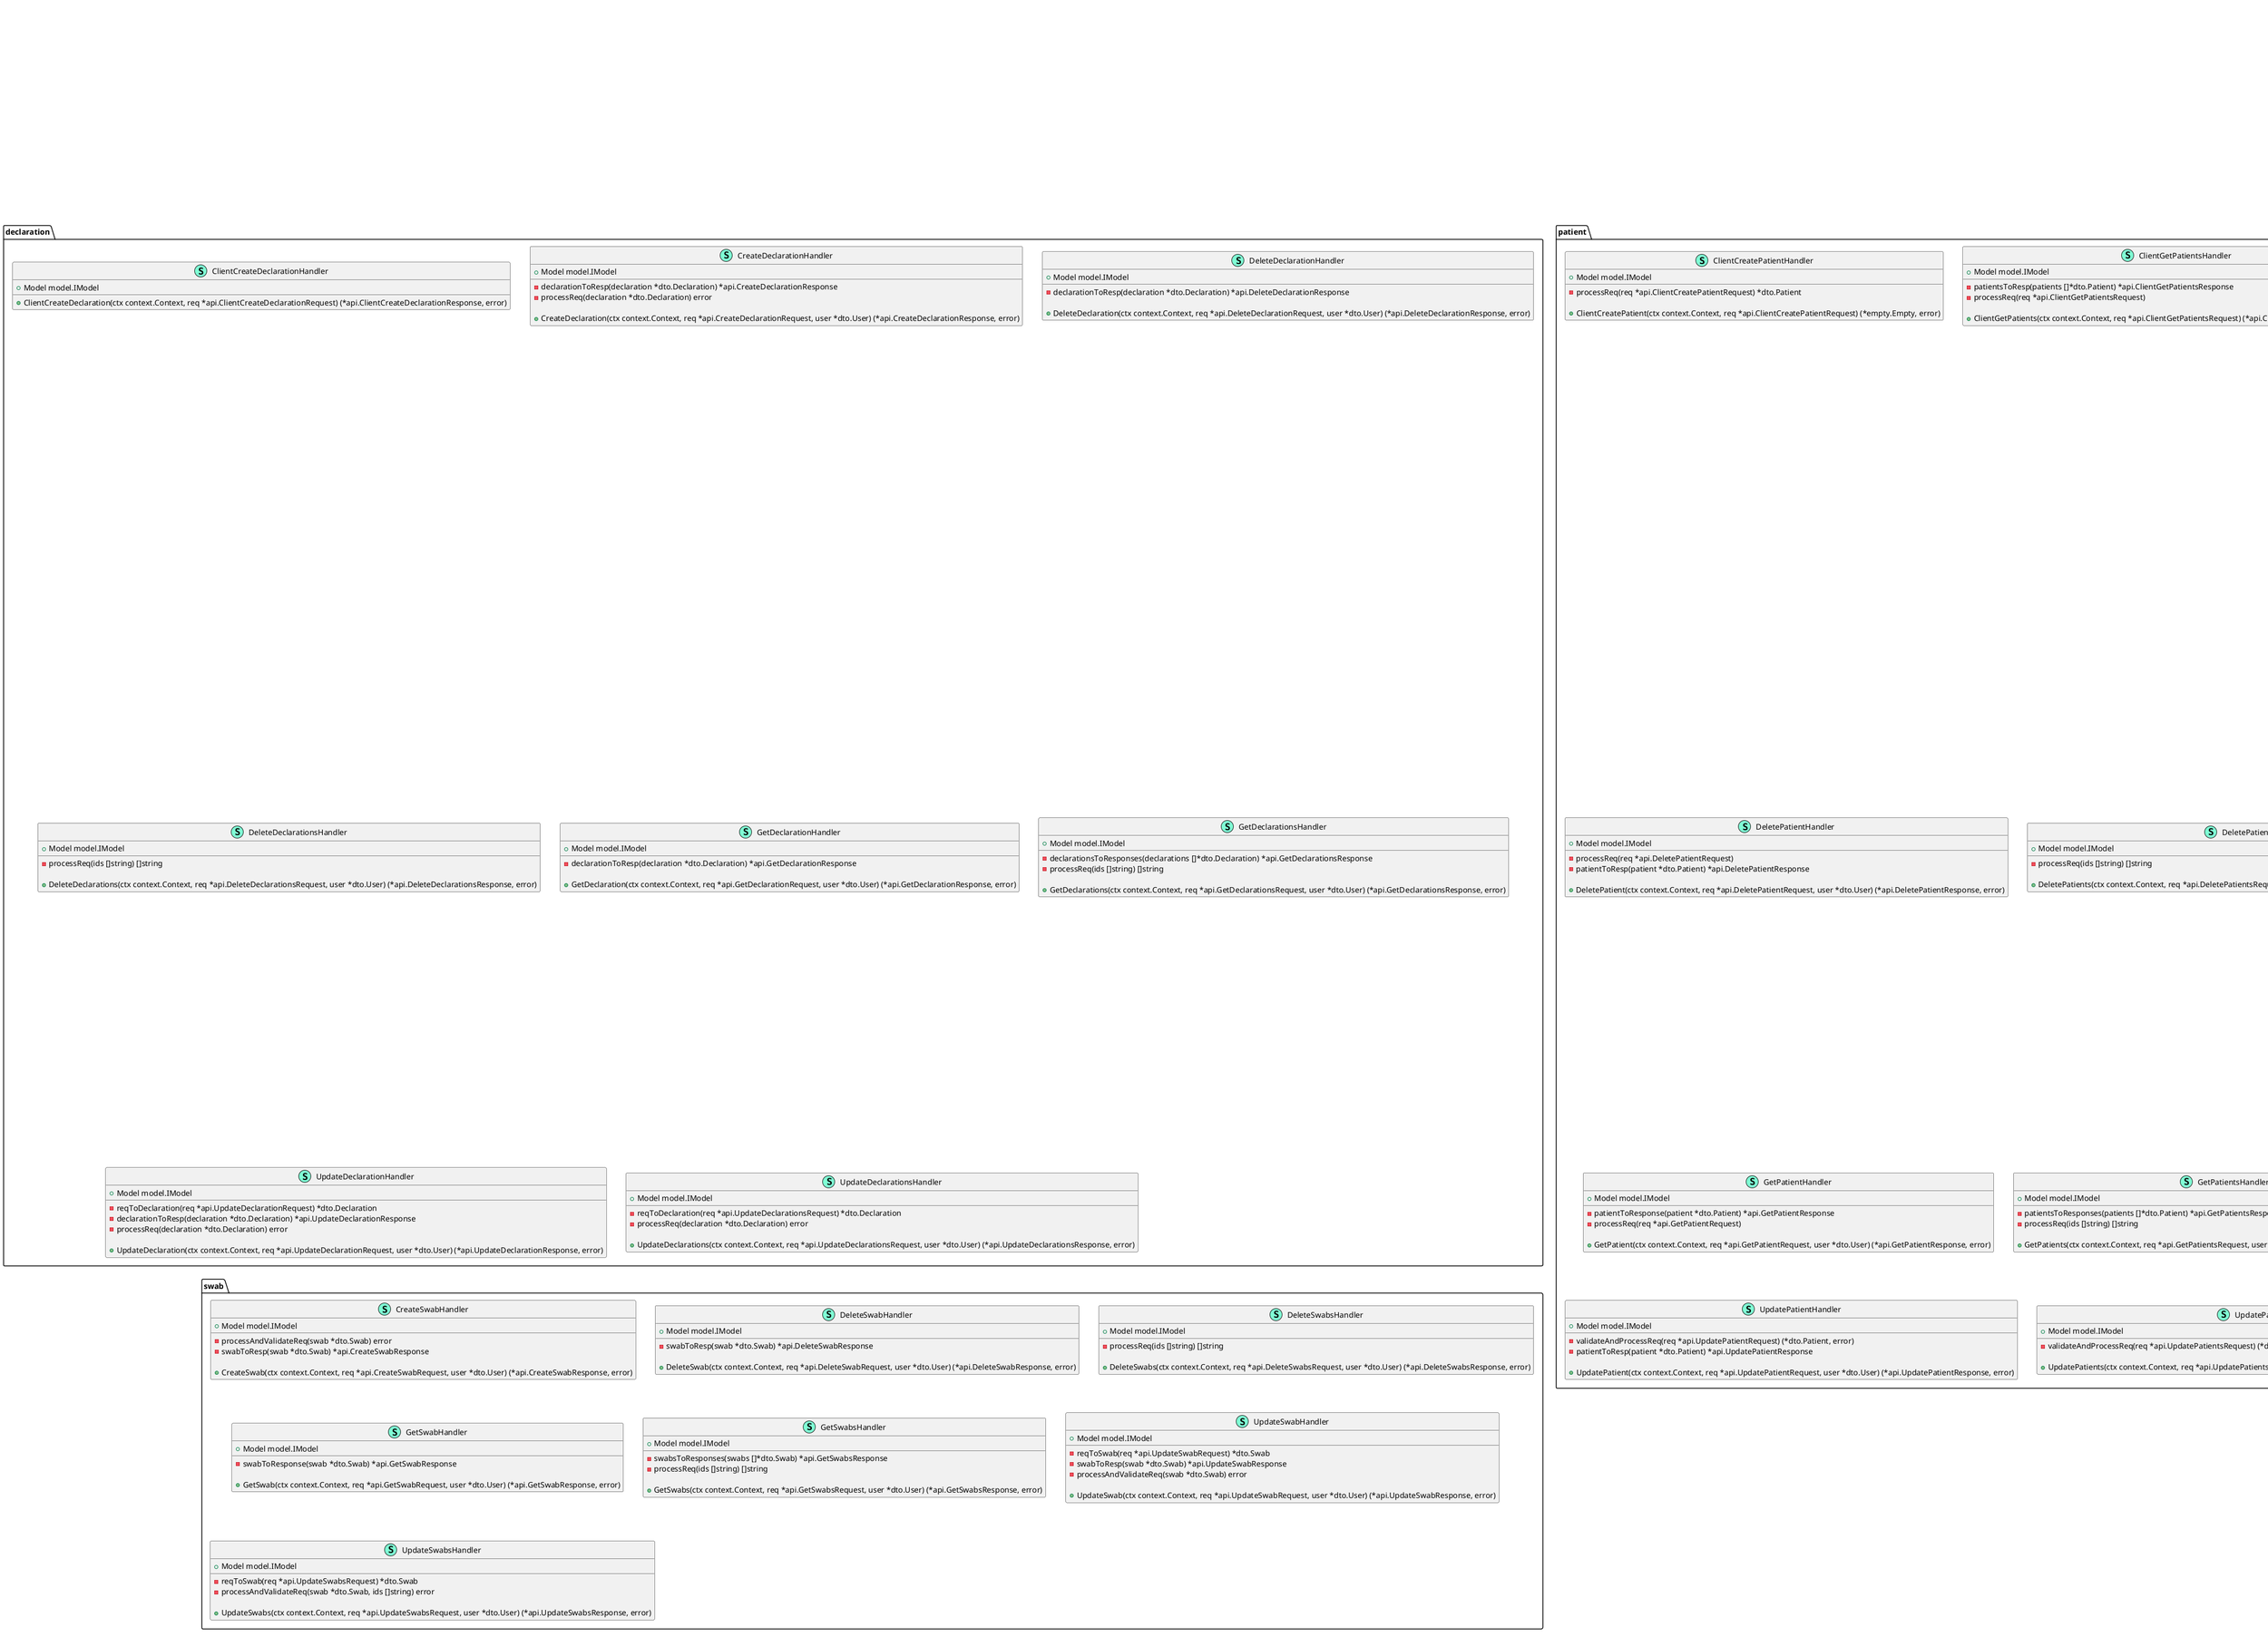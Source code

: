 @startuml
namespace activity {
    class GetActivitiesHandler << (S,Aquamarine) >> {
        + Model model.IModel

        - activitiesToResponses(activities []*dto.Activity) *api.GetActivitiesResponse
        - patientToPb(patient *dto.Patient) *api.Patient
        - swabToPb(swab *dto.Swab) *api.Swab

        + GetActivities(ctx context.Context, req *api.GetActivitiesRequest) (*api.GetActivitiesResponse, error)

    }
}


namespace declaration {
    class ClientCreateDeclarationHandler << (S,Aquamarine) >> {
        + Model model.IModel

        + ClientCreateDeclaration(ctx context.Context, req *api.ClientCreateDeclarationRequest) (*api.ClientCreateDeclarationResponse, error)

    }
    class CreateDeclarationHandler << (S,Aquamarine) >> {
        + Model model.IModel

        - declarationToResp(declaration *dto.Declaration) *api.CreateDeclarationResponse
        - processReq(declaration *dto.Declaration) error

        + CreateDeclaration(ctx context.Context, req *api.CreateDeclarationRequest, user *dto.User) (*api.CreateDeclarationResponse, error)

    }
    class DeleteDeclarationHandler << (S,Aquamarine) >> {
        + Model model.IModel

        - declarationToResp(declaration *dto.Declaration) *api.DeleteDeclarationResponse

        + DeleteDeclaration(ctx context.Context, req *api.DeleteDeclarationRequest, user *dto.User) (*api.DeleteDeclarationResponse, error)

    }
    class DeleteDeclarationsHandler << (S,Aquamarine) >> {
        + Model model.IModel

        - processReq(ids []string) []string

        + DeleteDeclarations(ctx context.Context, req *api.DeleteDeclarationsRequest, user *dto.User) (*api.DeleteDeclarationsResponse, error)

    }
    class GetDeclarationHandler << (S,Aquamarine) >> {
        + Model model.IModel

        - declarationToResp(declaration *dto.Declaration) *api.GetDeclarationResponse

        + GetDeclaration(ctx context.Context, req *api.GetDeclarationRequest, user *dto.User) (*api.GetDeclarationResponse, error)

    }
    class GetDeclarationsHandler << (S,Aquamarine) >> {
        + Model model.IModel

        - declarationsToResponses(declarations []*dto.Declaration) *api.GetDeclarationsResponse
        - processReq(ids []string) []string

        + GetDeclarations(ctx context.Context, req *api.GetDeclarationsRequest, user *dto.User) (*api.GetDeclarationsResponse, error)

    }
    class UpdateDeclarationHandler << (S,Aquamarine) >> {
        + Model model.IModel

        - reqToDeclaration(req *api.UpdateDeclarationRequest) *dto.Declaration
        - declarationToResp(declaration *dto.Declaration) *api.UpdateDeclarationResponse
        - processReq(declaration *dto.Declaration) error

        + UpdateDeclaration(ctx context.Context, req *api.UpdateDeclarationRequest, user *dto.User) (*api.UpdateDeclarationResponse, error)

    }
    class UpdateDeclarationsHandler << (S,Aquamarine) >> {
        + Model model.IModel

        - reqToDeclaration(req *api.UpdateDeclarationsRequest) *dto.Declaration
        - processReq(declaration *dto.Declaration) error

        + UpdateDeclarations(ctx context.Context, req *api.UpdateDeclarationsRequest, user *dto.User) (*api.UpdateDeclarationsResponse, error)

    }
}


namespace handlers {
    class Handlers << (S,Aquamarine) >> {
        + Model model.IModel

        - validateUser(ctx context.Context, roles []string) (*dto.User, error)

        + CreatePatient(ctx context.Context, req *api.CreatePatientRequest) (*api.CreatePatientResponse, error)
        + GetPatient(ctx context.Context, req *api.GetPatientRequest) (*api.GetPatientResponse, error)
        + GetPatients(ctx context.Context, req *api.GetPatientsRequest) (*api.GetPatientsResponse, error)
        + GetUndeclaredPatients(ctx context.Context, req *api.GetPatientsRequest) (*api.GetPatientsResponse, error)
        + GetCallPatients(ctx context.Context, req *api.GetPatientsRequest) (*api.GetPatientsResponse, error)
        + GetNoCallPatients(ctx context.Context, req *api.GetPatientsRequest) (*api.GetPatientsResponse, error)
        + GetSwabPatients(ctx context.Context, req *api.GetPatientsRequest) (*api.GetPatientsResponse, error)
        + GetOtherPatients(ctx context.Context, req *api.GetPatientsRequest) (*api.GetPatientsResponse, error)
        + GetStablePatients(ctx context.Context, req *api.GetPatientsRequest) (*api.GetPatientsResponse, error)
        + UpdatePatient(ctx context.Context, req *api.UpdatePatientRequest) (*api.UpdatePatientResponse, error)
        + UpdatePatients(ctx context.Context, req *api.UpdatePatientsRequest) (*api.UpdatePatientsResponse, error)
        + DeletePatient(ctx context.Context, req *api.DeletePatientRequest) (*api.DeletePatientResponse, error)
        + DeletePatients(ctx context.Context, req *api.DeletePatientsRequest) (*api.DeletePatientsResponse, error)
        + CreateUser(ctx context.Context, req *api.CreateUserRequest) (*api.CreateUserResponse, error)
        + GetUser(ctx context.Context, req *api.GetUserRequest) (*api.GetUserResponse, error)
        + GetUsers(ctx context.Context, req *api.GetUsersRequest) (*api.GetUsersResponse, error)
        + UpdateUser(ctx context.Context, req *api.UpdateUserRequest) (*api.UpdateUserResponse, error)
        + UpdateUsers(ctx context.Context, req *api.UpdateUsersRequest) (*api.UpdateUsersResponse, error)
        + DeleteUser(ctx context.Context, req *api.DeleteUserRequest) (*api.DeleteUserResponse, error)
        + DeleteUsers(ctx context.Context, req *api.DeleteUsersRequest) (*api.DeleteUsersResponse, error)
        + CreateSwab(ctx context.Context, req *api.CreateSwabRequest) (*api.CreateSwabResponse, error)
        + GetSwab(ctx context.Context, req *api.GetSwabRequest) (*api.GetSwabResponse, error)
        + GetSwabs(ctx context.Context, req *api.GetSwabsRequest) (*api.GetSwabsResponse, error)
        + UpdateSwab(ctx context.Context, req *api.UpdateSwabRequest) (*api.UpdateSwabResponse, error)
        + UpdateSwabs(ctx context.Context, req *api.UpdateSwabsRequest) (*api.UpdateSwabsResponse, error)
        + DeleteSwab(ctx context.Context, req *api.DeleteSwabRequest) (*api.DeleteSwabResponse, error)
        + DeleteSwabs(ctx context.Context, req *api.DeleteSwabsRequest) (*api.DeleteSwabsResponse, error)
        + CreateDeclaration(ctx context.Context, req *api.CreateDeclarationRequest) (*api.CreateDeclarationResponse, error)
        + GetDeclaration(ctx context.Context, req *api.GetDeclarationRequest) (*api.GetDeclarationResponse, error)
        + GetDeclarations(ctx context.Context, req *api.GetDeclarationsRequest) (*api.GetDeclarationsResponse, error)
        + UpdateDeclaration(ctx context.Context, req *api.UpdateDeclarationRequest) (*api.UpdateDeclarationResponse, error)
        + UpdateDeclarations(ctx context.Context, req *api.UpdateDeclarationsRequest) (*api.UpdateDeclarationsResponse, error)
        + DeleteDeclaration(ctx context.Context, req *api.DeleteDeclarationRequest) (*api.DeleteDeclarationResponse, error)
        + DeleteDeclarations(ctx context.Context, req *api.DeleteDeclarationsRequest) (*api.DeleteDeclarationsResponse, error)
        + GetReport(ctx context.Context, req *api.GetReportRequest) (*api.GetReportResponse, error)
        + GetReports(ctx context.Context, req *api.GetReportsRequest) (*api.GetReportsResponse, error)
        + Login(ctx context.Context, req *api.LoginRequest) (*api.LoginResponse, error)
        + Logout(ctx context.Context, _ *empty.Empty) (*empty.Empty, error)
        + Refresh(ctx context.Context, _ *empty.Empty) (*api.RefreshResponse, error)
        + UpdatePassword(ctx context.Context, req *api.UpdatePasswordRequest) (*empty.Empty, error)
        + GetPasswordReset(ctx context.Context, req *api.GetPasswordResetRequest) (*api.GetPasswordResetResponse, error)
        + ClientCreatePatient(ctx context.Context, req *api.ClientCreatePatientRequest) (*empty.Empty, error)
        + ClientGetPatients(ctx context.Context, req *api.ClientGetPatientsRequest) (*api.ClientGetPatientsResponse, error)
        + ClientGetUndeclaredPatients(ctx context.Context, req *api.ClientGetUndeclaredPatientsRequest) (*api.ClientGetUndeclaredPatientsResponse, error)
        + ClientUpdatePatient(ctx context.Context, req *api.ClientUpdatePatientRequest) (*empty.Empty, error)
        + ClientCreateDeclaration(ctx context.Context, req *api.ClientCreateDeclarationRequest) (*api.ClientCreateDeclarationResponse, error)
        + GetActivities(ctx context.Context, req *api.GetActivitiesRequest) (*api.GetActivitiesResponse, error)

    }
    interface IHandlers  {
        + CreatePatient(ctx context.Context, req *api.CreatePatientRequest) (*api.CreatePatientResponse, error)
        + GetPatient(ctx context.Context, req *api.GetPatientRequest) (*api.GetPatientResponse, error)
        + GetPatients(ctx context.Context, req *api.GetPatientsRequest) (*api.GetPatientsResponse, error)
        + GetUndeclaredPatients(ctx context.Context, req *api.GetPatientsRequest) (*api.GetPatientsResponse, error)
        + GetCallPatients(ctx context.Context, req *api.GetPatientsRequest) (*api.GetPatientsResponse, error)
        + GetNoCallPatients(ctx context.Context, req *api.GetPatientsRequest) (*api.GetPatientsResponse, error)
        + GetSwabPatients(ctx context.Context, req *api.GetPatientsRequest) (*api.GetPatientsResponse, error)
        + GetOtherPatients(ctx context.Context, req *api.GetPatientsRequest) (*api.GetPatientsResponse, error)
        + GetStablePatients(ctx context.Context, req *api.GetPatientsRequest) (*api.GetPatientsResponse, error)
        + UpdatePatient(ctx context.Context, req *api.UpdatePatientRequest) (*api.UpdatePatientResponse, error)
        + UpdatePatients(ctx context.Context, req *api.UpdatePatientsRequest) (*api.UpdatePatientsResponse, error)
        + DeletePatient(ctx context.Context, req *api.DeletePatientRequest) (*api.DeletePatientResponse, error)
        + DeletePatients(ctx context.Context, req *api.DeletePatientsRequest) (*api.DeletePatientsResponse, error)
        + CreateUser(ctx context.Context, req *api.CreateUserRequest) (*api.CreateUserResponse, error)
        + GetUser(ctx context.Context, req *api.GetUserRequest) (*api.GetUserResponse, error)
        + GetUsers(ctx context.Context, req *api.GetUsersRequest) (*api.GetUsersResponse, error)
        + UpdateUser(ctx context.Context, req *api.UpdateUserRequest) (*api.UpdateUserResponse, error)
        + UpdateUsers(ctx context.Context, req *api.UpdateUsersRequest) (*api.UpdateUsersResponse, error)
        + DeleteUser(ctx context.Context, req *api.DeleteUserRequest) (*api.DeleteUserResponse, error)
        + DeleteUsers(ctx context.Context, req *api.DeleteUsersRequest) (*api.DeleteUsersResponse, error)
        + CreateSwab(ctx context.Context, req *api.CreateSwabRequest) (*api.CreateSwabResponse, error)
        + GetSwab(ctx context.Context, req *api.GetSwabRequest) (*api.GetSwabResponse, error)
        + GetSwabs(ctx context.Context, req *api.GetSwabsRequest) (*api.GetSwabsResponse, error)
        + UpdateSwab(ctx context.Context, req *api.UpdateSwabRequest) (*api.UpdateSwabResponse, error)
        + UpdateSwabs(ctx context.Context, req *api.UpdateSwabsRequest) (*api.UpdateSwabsResponse, error)
        + DeleteSwab(ctx context.Context, req *api.DeleteSwabRequest) (*api.DeleteSwabResponse, error)
        + DeleteSwabs(ctx context.Context, req *api.DeleteSwabsRequest) (*api.DeleteSwabsResponse, error)
        + CreateDeclaration(ctx context.Context, req *api.CreateDeclarationRequest) (*api.CreateDeclarationResponse, error)
        + GetDeclaration(ctx context.Context, req *api.GetDeclarationRequest) (*api.GetDeclarationResponse, error)
        + GetDeclarations(ctx context.Context, in *api.GetDeclarationsRequest) (*api.GetDeclarationsResponse, error)
        + UpdateDeclaration(ctx context.Context, req *api.UpdateDeclarationRequest) (*api.UpdateDeclarationResponse, error)
        + UpdateDeclarations(ctx context.Context, req *api.UpdateDeclarationsRequest) (*api.UpdateDeclarationsResponse, error)
        + DeleteDeclaration(ctx context.Context, req *api.DeleteDeclarationRequest) (*api.DeleteDeclarationResponse, error)
        + DeleteDeclarations(ctx context.Context, req *api.DeleteDeclarationsRequest) (*api.DeleteDeclarationsResponse, error)
        + GetReport(ctx context.Context, req *api.GetReportRequest) (*api.GetReportResponse, error)
        + GetReports(ctx context.Context, req *api.GetReportsRequest) (*api.GetReportsResponse, error)
        + Login(ctx context.Context, req *api.LoginRequest) (*api.LoginResponse, error)
        + Logout(ctx context.Context, req *empty.Empty) (*empty.Empty, error)
        + Refresh(ctx context.Context, req *empty.Empty) (*api.RefreshResponse, error)
        + UpdatePassword(ctx context.Context, req *api.UpdatePasswordRequest) (*empty.Empty, error)
        + GetPasswordReset(ctx context.Context, req *api.GetPasswordResetRequest) (*api.GetPasswordResetResponse, error)
        + ClientCreatePatient(ctx context.Context, req *api.ClientCreatePatientRequest) (*empty.Empty, error)
        + ClientGetPatients(ctx context.Context, req *api.ClientGetPatientsRequest) (*api.ClientGetPatientsResponse, error)
        + ClientGetUndeclaredPatients(ctx context.Context, req *api.ClientGetUndeclaredPatientsRequest) (*api.ClientGetUndeclaredPatientsResponse, error)
        + ClientUpdatePatient(ctx context.Context, req *api.ClientUpdatePatientRequest) (*empty.Empty, error)
        + ClientCreateDeclaration(ctx context.Context, req *api.ClientCreateDeclarationRequest) (*api.ClientCreateDeclarationResponse, error)
        + GetActivities(ctx context.Context, req *api.GetActivitiesRequest) (*api.GetActivitiesResponse, error)

    }
}

"handlers.IHandlers" <|-- "handlers.Handlers"

namespace patient {
    class ClientCreatePatientHandler << (S,Aquamarine) >> {
        + Model model.IModel

        - processReq(req *api.ClientCreatePatientRequest) *dto.Patient

        + ClientCreatePatient(ctx context.Context, req *api.ClientCreatePatientRequest) (*empty.Empty, error)

    }
    class ClientGetPatientsHandler << (S,Aquamarine) >> {
        + Model model.IModel

        - patientsToResp(patients []*dto.Patient) *api.ClientGetPatientsResponse
        - processReq(req *api.ClientGetPatientsRequest) 

        + ClientGetPatients(ctx context.Context, req *api.ClientGetPatientsRequest) (*api.ClientGetPatientsResponse, error)

    }
    class ClientGetUndeclaredPatientsHandler << (S,Aquamarine) >> {
        + Model model.IModel

        - patientsToResp(patients []*dto.Patient) *api.ClientGetUndeclaredPatientsResponse

        + ClientGetUndeclaredPatients(ctx context.Context, req *api.ClientGetUndeclaredPatientsRequest) (*api.ClientGetUndeclaredPatientsResponse, error)

    }
    class ClientUpdatePatientHandler << (S,Aquamarine) >> {
        + Model model.IModel

        - processReq(req *api.ClientUpdatePatientRequest) *dto.Patient

        + ClientUpdatePatient(ctx context.Context, req *api.ClientUpdatePatientRequest) (*empty.Empty, error)

    }
    class CreatePatientHandler << (S,Aquamarine) >> {
        + Model model.IModel

        - validateAndProcessReq(req *api.CreatePatientRequest) (*dto.Patient, error)
        - patientToResp(patient *dto.Patient) *api.CreatePatientResponse

        + CreatePatient(ctx context.Context, req *api.CreatePatientRequest, user *dto.User) (*api.CreatePatientResponse, error)

    }
    class DeletePatientHandler << (S,Aquamarine) >> {
        + Model model.IModel

        - processReq(req *api.DeletePatientRequest) 
        - patientToResp(patient *dto.Patient) *api.DeletePatientResponse

        + DeletePatient(ctx context.Context, req *api.DeletePatientRequest, user *dto.User) (*api.DeletePatientResponse, error)

    }
    class DeletePatientsHandler << (S,Aquamarine) >> {
        + Model model.IModel

        - processReq(ids []string) []string

        + DeletePatients(ctx context.Context, req *api.DeletePatientsRequest, user *dto.User) (*api.DeletePatientsResponse, error)

    }
    class GetCallPatientsHandler << (S,Aquamarine) >> {
        + Model model.IModel

        - patientsToResponses(patients []*dto.Patient) *api.GetPatientsResponse
        - sortPatients(patients []*dto.Patient, field string, order string) 

        + GetCallPatients(ctx context.Context, req *api.GetPatientsRequest, user *dto.User) (*api.GetPatientsResponse, error)

    }
    class GetNoCallPatientsHandler << (S,Aquamarine) >> {
        + Model model.IModel

        - patientsToResponses(patients []*dto.Patient) *api.GetPatientsResponse
        - sortPatients(patients []*dto.Patient, field string, order string) 

        + GetNoCallPatients(ctx context.Context, req *api.GetPatientsRequest, user *dto.User) (*api.GetPatientsResponse, error)

    }
    class GetOtherPatientsHandler << (S,Aquamarine) >> {
        + Model model.IModel

        - patientsToResponses(patients []*dto.Patient) *api.GetPatientsResponse

        + GetOtherPatients(ctx context.Context, req *api.GetPatientsRequest, user *dto.User) (*api.GetPatientsResponse, error)

    }
    class GetPatientHandler << (S,Aquamarine) >> {
        + Model model.IModel

        - patientToResponse(patient *dto.Patient) *api.GetPatientResponse
        - processReq(req *api.GetPatientRequest) 

        + GetPatient(ctx context.Context, req *api.GetPatientRequest, user *dto.User) (*api.GetPatientResponse, error)

    }
    class GetPatientsHandler << (S,Aquamarine) >> {
        + Model model.IModel

        - patientsToResponses(patients []*dto.Patient) *api.GetPatientsResponse
        - processReq(ids []string) []string

        + GetPatients(ctx context.Context, req *api.GetPatientsRequest, user *dto.User) (*api.GetPatientsResponse, error)

    }
    class GetStablePatientsHandler << (S,Aquamarine) >> {
        + Model model.IModel

        - patientsToResponses(patients []*dto.Patient) *api.GetPatientsResponse
        - sortPatients(patients []*dto.Patient, field string, order string) 

        + GetStablePatients(ctx context.Context, req *api.GetPatientsRequest, user *dto.User) (*api.GetPatientsResponse, error)

    }
    class GetSwabPatientsHandler << (S,Aquamarine) >> {
        + Model model.IModel

        - patientsToResponses(patients []*dto.Patient) *api.GetPatientsResponse

        + GetSwabPatients(ctx context.Context, req *api.GetPatientsRequest, user *dto.User) (*api.GetPatientsResponse, error)

    }
    class GetUndeclaredPatientsHandler << (S,Aquamarine) >> {
        + Model model.IModel

        - patientsToResponses(patients []*dto.Patient) *api.GetPatientsResponse

        + GetUndeclaredPatients(ctx context.Context, req *api.GetPatientsRequest, user *dto.User) (*api.GetPatientsResponse, error)

    }
    class UpdatePatientHandler << (S,Aquamarine) >> {
        + Model model.IModel

        - validateAndProcessReq(req *api.UpdatePatientRequest) (*dto.Patient, error)
        - patientToResp(patient *dto.Patient) *api.UpdatePatientResponse

        + UpdatePatient(ctx context.Context, req *api.UpdatePatientRequest, user *dto.User) (*api.UpdatePatientResponse, error)

    }
    class UpdatePatientsHandler << (S,Aquamarine) >> {
        + Model model.IModel

        - validateAndProcessReq(req *api.UpdatePatientsRequest) (*dto.Patient, error)

        + UpdatePatients(ctx context.Context, req *api.UpdatePatientsRequest, user *dto.User) (*api.UpdatePatientsResponse, error)

    }
}


namespace report {
    class GetReportHandler << (S,Aquamarine) >> {
        + Model model.IModel

        - callingReportToResponse(report *dto.CallingReport) *api.GetReportResponse
        - declarationReportToResponse(report *dto.DeclarationReport) *api.GetReportResponse
        - patientStatusReportToResponse(report *dto.PatientStatusReport) *api.GetReportResponse
        - processReq(req *api.GetReportRequest) error

        + GetReport(ctx context.Context, req *api.GetReportRequest, user *dto.User) (*api.GetReportResponse, error)

    }
    class GetReportsHandler << (S,Aquamarine) >> {
        + Model model.IModel

        - callingReportsToResponse(reports []*dto.CallingReport) *api.GetReportsResponse
        - declarationReportsToResponse(reports []*dto.DeclarationReport) *api.GetReportsResponse
        - patientStatusReportsToResponse(reports []*dto.PatientStatusReport) *api.GetReportsResponse
        - processReq(req *api.GetReportsRequest) 

        + GetReports(ctx context.Context, req *api.GetReportsRequest, user *dto.User) (*api.GetReportsResponse, error)

    }
}


namespace swab {
    class CreateSwabHandler << (S,Aquamarine) >> {
        + Model model.IModel

        - processAndValidateReq(swab *dto.Swab) error
        - swabToResp(swab *dto.Swab) *api.CreateSwabResponse

        + CreateSwab(ctx context.Context, req *api.CreateSwabRequest, user *dto.User) (*api.CreateSwabResponse, error)

    }
    class DeleteSwabHandler << (S,Aquamarine) >> {
        + Model model.IModel

        - swabToResp(swab *dto.Swab) *api.DeleteSwabResponse

        + DeleteSwab(ctx context.Context, req *api.DeleteSwabRequest, user *dto.User) (*api.DeleteSwabResponse, error)

    }
    class DeleteSwabsHandler << (S,Aquamarine) >> {
        + Model model.IModel

        - processReq(ids []string) []string

        + DeleteSwabs(ctx context.Context, req *api.DeleteSwabsRequest, user *dto.User) (*api.DeleteSwabsResponse, error)

    }
    class GetSwabHandler << (S,Aquamarine) >> {
        + Model model.IModel

        - swabToResponse(swab *dto.Swab) *api.GetSwabResponse

        + GetSwab(ctx context.Context, req *api.GetSwabRequest, user *dto.User) (*api.GetSwabResponse, error)

    }
    class GetSwabsHandler << (S,Aquamarine) >> {
        + Model model.IModel

        - swabsToResponses(swabs []*dto.Swab) *api.GetSwabsResponse
        - processReq(ids []string) []string

        + GetSwabs(ctx context.Context, req *api.GetSwabsRequest, user *dto.User) (*api.GetSwabsResponse, error)

    }
    class UpdateSwabHandler << (S,Aquamarine) >> {
        + Model model.IModel

        - reqToSwab(req *api.UpdateSwabRequest) *dto.Swab
        - swabToResp(swab *dto.Swab) *api.UpdateSwabResponse
        - processAndValidateReq(swab *dto.Swab) error

        + UpdateSwab(ctx context.Context, req *api.UpdateSwabRequest, user *dto.User) (*api.UpdateSwabResponse, error)

    }
    class UpdateSwabsHandler << (S,Aquamarine) >> {
        + Model model.IModel

        - reqToSwab(req *api.UpdateSwabsRequest) *dto.Swab
        - processAndValidateReq(swab *dto.Swab, ids []string) error

        + UpdateSwabs(ctx context.Context, req *api.UpdateSwabsRequest, user *dto.User) (*api.UpdateSwabsResponse, error)

    }
}


namespace user {
    class CreateUserHandler << (S,Aquamarine) >> {
        + Model model.IModel

        - validateAndProcessReq(user *dto.User) error
        - userToResp(user *dto.User) *api.CreateUserResponse

        + CreateUser(ctx context.Context, req *api.CreateUserRequest) (*api.CreateUserResponse, error)

    }
    class DeleteUserHandler << (S,Aquamarine) >> {
        + Model model.IModel

        - userToResp(user *dto.User) *api.DeleteUserResponse

        + DeleteUser(ctx context.Context, req *api.DeleteUserRequest) (*api.DeleteUserResponse, error)

    }
    class DeleteUsersHandler << (S,Aquamarine) >> {
        + Model model.IModel

        + DeleteUsers(ctx context.Context, req *api.DeleteUsersRequest) (*api.DeleteUsersResponse, error)

    }
    class GetPasswordResetHandler << (S,Aquamarine) >> {
        + Model model.IModel

        + GetPasswordReset(ctx context.Context, req *api.GetPasswordResetRequest) (*api.GetPasswordResetResponse, error)

    }
    class GetUserHandler << (S,Aquamarine) >> {
        + Model model.IModel

        - userToResponse(user *dto.User) (*api.GetUserResponse, error)

        + GetUser(ctx context.Context, req *api.GetUserRequest) (*api.GetUserResponse, error)

    }
    class GetUsersHandler << (S,Aquamarine) >> {
        + Model model.IModel

        - usersToResponses(users []*dto.User) (*api.GetUsersResponse, error)

        + GetUsers(ctx context.Context, req *api.GetUsersRequest) (*api.GetUsersResponse, error)

    }
    class LoginHandler << (S,Aquamarine) >> {
        + Model model.IModel

        - userToResp(user *dto.User) *api.LoginResponse

        + Login(ctx context.Context, req *api.LoginRequest) (*api.LoginResponse, error)

    }
    class LogoutHandler << (S,Aquamarine) >> {
        + Model model.IModel

        + Logout(ctx context.Context) (*empty.Empty, error)

    }
    class RefreshHandler << (S,Aquamarine) >> {
        + Model model.IModel

        - userToResp(user *dto.User) *api.RefreshResponse

        + Refresh(ctx context.Context) (*api.RefreshResponse, error)

    }
    class UpdatePasswordHandler << (S,Aquamarine) >> {
        + Model model.IModel

        + UpdatePassword(ctx context.Context, req *api.UpdatePasswordRequest) (*empty.Empty, error)

    }
    class UpdateUserHandler << (S,Aquamarine) >> {
        + Model model.IModel

        - reqToUser(req *api.UpdateUserRequest) *dto.User
        - userToResp(user *dto.User) *api.UpdateUserResponse
        - validateAndProcessReq(user *dto.User) error

        + UpdateUser(ctx context.Context, req *api.UpdateUserRequest) (*api.UpdateUserResponse, error)

    }
    class UpdateUsersHandler << (S,Aquamarine) >> {
        + Model model.IModel

        - reqToUser(req *api.UpdateUsersRequest) *dto.User
        - validateAndProcessReq(user *dto.User) error

        + UpdateUsers(ctx context.Context, req *api.UpdateUsersRequest) (*api.UpdateUsersResponse, error)

    }
}


@enduml
